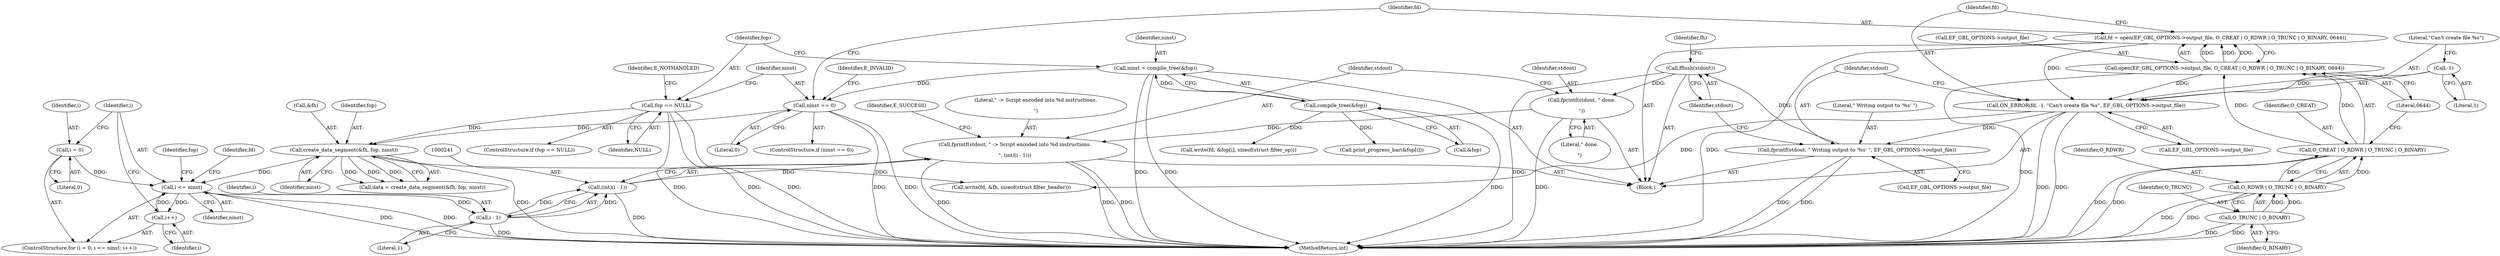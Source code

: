 digraph "0_ettercap_626dc56686f15f2dda13c48f78c2a666cb6d8506_1@API" {
"1000237" [label="(Call,fprintf(stdout, \" -> Script encoded into %d instructions.\n\n\", (int)(i - 1)))"];
"1000234" [label="(Call,fprintf(stdout, \" done.\n\n\"))"];
"1000163" [label="(Call,fflush(stdout))"];
"1000157" [label="(Call,fprintf(stdout, \" Writing output to \'%s\' \", EF_GBL_OPTIONS->output_file))"];
"1000149" [label="(Call,ON_ERROR(fd, -1, \"Can't create file %s\", EF_GBL_OPTIONS->output_file))"];
"1000135" [label="(Call,fd = open(EF_GBL_OPTIONS->output_file, O_CREAT | O_RDWR | O_TRUNC | O_BINARY, 0644))"];
"1000137" [label="(Call,open(EF_GBL_OPTIONS->output_file, O_CREAT | O_RDWR | O_TRUNC | O_BINARY, 0644))"];
"1000141" [label="(Call,O_CREAT | O_RDWR | O_TRUNC | O_BINARY)"];
"1000143" [label="(Call,O_RDWR | O_TRUNC | O_BINARY)"];
"1000145" [label="(Call,O_TRUNC | O_BINARY)"];
"1000151" [label="(Call,-1)"];
"1000240" [label="(Call,(int)(i - 1))"];
"1000242" [label="(Call,i - 1)"];
"1000213" [label="(Call,i <= ninst)"];
"1000216" [label="(Call,i++)"];
"1000210" [label="(Call,i = 0)"];
"1000188" [label="(Call,create_data_segment(&fh, fop, ninst))"];
"1000122" [label="(Call,fop == NULL)"];
"1000129" [label="(Call,ninst == 0)"];
"1000116" [label="(Call,ninst = compile_tree(&fop))"];
"1000118" [label="(Call,compile_tree(&fop))"];
"1000238" [label="(Identifier,stdout)"];
"1000118" [label="(Call,compile_tree(&fop))"];
"1000164" [label="(Identifier,stdout)"];
"1000138" [label="(Call,EF_GBL_OPTIONS->output_file)"];
"1000191" [label="(Identifier,fop)"];
"1000239" [label="(Literal,\" -> Script encoded into %d instructions.\n\n\")"];
"1000160" [label="(Call,EF_GBL_OPTIONS->output_file)"];
"1000159" [label="(Literal,\" Writing output to \'%s\' \")"];
"1000149" [label="(Call,ON_ERROR(fd, -1, \"Can't create file %s\", EF_GBL_OPTIONS->output_file))"];
"1000210" [label="(Call,i = 0)"];
"1000217" [label="(Identifier,i)"];
"1000153" [label="(Literal,\"Can't create file %s\")"];
"1000141" [label="(Call,O_CREAT | O_RDWR | O_TRUNC | O_BINARY)"];
"1000137" [label="(Call,open(EF_GBL_OPTIONS->output_file, O_CREAT | O_RDWR | O_TRUNC | O_BINARY, 0644))"];
"1000234" [label="(Call,fprintf(stdout, \" done.\n\n\"))"];
"1000163" [label="(Call,fflush(stdout))"];
"1000244" [label="(Literal,1)"];
"1000193" [label="(Call,write(fd, &fh, sizeof(struct filter_header)))"];
"1000213" [label="(Call,i <= ninst)"];
"1000216" [label="(Call,i++)"];
"1000219" [label="(Call,print_progress_bar(&fop[i]))"];
"1000236" [label="(Literal,\" done.\n\n\")"];
"1000157" [label="(Call,fprintf(stdout, \" Writing output to \'%s\' \", EF_GBL_OPTIONS->output_file))"];
"1000122" [label="(Call,fop == NULL)"];
"1000146" [label="(Identifier,O_TRUNC)"];
"1000123" [label="(Identifier,fop)"];
"1000127" [label="(Identifier,E_NOTHANDLED)"];
"1000150" [label="(Identifier,fd)"];
"1000136" [label="(Identifier,fd)"];
"1000144" [label="(Identifier,O_RDWR)"];
"1000224" [label="(Call,write(fd, &fop[i], sizeof(struct filter_op)))"];
"1000145" [label="(Call,O_TRUNC | O_BINARY)"];
"1000158" [label="(Identifier,stdout)"];
"1000152" [label="(Literal,1)"];
"1000214" [label="(Identifier,i)"];
"1000189" [label="(Call,&fh)"];
"1000154" [label="(Call,EF_GBL_OPTIONS->output_file)"];
"1000209" [label="(ControlStructure,for (i = 0; i <= ninst; i++))"];
"1000151" [label="(Call,-1)"];
"1000240" [label="(Call,(int)(i - 1))"];
"1000129" [label="(Call,ninst == 0)"];
"1000167" [label="(Identifier,fh)"];
"1000188" [label="(Call,create_data_segment(&fh, fop, ninst))"];
"1000109" [label="(Block,)"];
"1000119" [label="(Call,&fop)"];
"1000124" [label="(Identifier,NULL)"];
"1000148" [label="(Literal,0644)"];
"1000211" [label="(Identifier,i)"];
"1000192" [label="(Identifier,ninst)"];
"1000147" [label="(Identifier,O_BINARY)"];
"1000142" [label="(Identifier,O_CREAT)"];
"1000117" [label="(Identifier,ninst)"];
"1000130" [label="(Identifier,ninst)"];
"1000242" [label="(Call,i - 1)"];
"1000131" [label="(Literal,0)"];
"1000237" [label="(Call,fprintf(stdout, \" -> Script encoded into %d instructions.\n\n\", (int)(i - 1)))"];
"1000233" [label="(Identifier,fd)"];
"1000134" [label="(Identifier,E_INVALID)"];
"1000121" [label="(ControlStructure,if (fop == NULL))"];
"1000143" [label="(Call,O_RDWR | O_TRUNC | O_BINARY)"];
"1000135" [label="(Call,fd = open(EF_GBL_OPTIONS->output_file, O_CREAT | O_RDWR | O_TRUNC | O_BINARY, 0644))"];
"1000116" [label="(Call,ninst = compile_tree(&fop))"];
"1000243" [label="(Identifier,i)"];
"1000215" [label="(Identifier,ninst)"];
"1000186" [label="(Call,data = create_data_segment(&fh, fop, ninst))"];
"1000128" [label="(ControlStructure,if (ninst == 0))"];
"1000247" [label="(MethodReturn,int)"];
"1000235" [label="(Identifier,stdout)"];
"1000222" [label="(Identifier,fop)"];
"1000246" [label="(Identifier,E_SUCCESS)"];
"1000212" [label="(Literal,0)"];
"1000237" -> "1000109"  [label="AST: "];
"1000237" -> "1000240"  [label="CFG: "];
"1000238" -> "1000237"  [label="AST: "];
"1000239" -> "1000237"  [label="AST: "];
"1000240" -> "1000237"  [label="AST: "];
"1000246" -> "1000237"  [label="CFG: "];
"1000237" -> "1000247"  [label="DDG: "];
"1000237" -> "1000247"  [label="DDG: "];
"1000237" -> "1000247"  [label="DDG: "];
"1000234" -> "1000237"  [label="DDG: "];
"1000240" -> "1000237"  [label="DDG: "];
"1000234" -> "1000109"  [label="AST: "];
"1000234" -> "1000236"  [label="CFG: "];
"1000235" -> "1000234"  [label="AST: "];
"1000236" -> "1000234"  [label="AST: "];
"1000238" -> "1000234"  [label="CFG: "];
"1000234" -> "1000247"  [label="DDG: "];
"1000163" -> "1000234"  [label="DDG: "];
"1000163" -> "1000109"  [label="AST: "];
"1000163" -> "1000164"  [label="CFG: "];
"1000164" -> "1000163"  [label="AST: "];
"1000167" -> "1000163"  [label="CFG: "];
"1000163" -> "1000247"  [label="DDG: "];
"1000157" -> "1000163"  [label="DDG: "];
"1000157" -> "1000109"  [label="AST: "];
"1000157" -> "1000160"  [label="CFG: "];
"1000158" -> "1000157"  [label="AST: "];
"1000159" -> "1000157"  [label="AST: "];
"1000160" -> "1000157"  [label="AST: "];
"1000164" -> "1000157"  [label="CFG: "];
"1000157" -> "1000247"  [label="DDG: "];
"1000157" -> "1000247"  [label="DDG: "];
"1000149" -> "1000157"  [label="DDG: "];
"1000149" -> "1000109"  [label="AST: "];
"1000149" -> "1000154"  [label="CFG: "];
"1000150" -> "1000149"  [label="AST: "];
"1000151" -> "1000149"  [label="AST: "];
"1000153" -> "1000149"  [label="AST: "];
"1000154" -> "1000149"  [label="AST: "];
"1000158" -> "1000149"  [label="CFG: "];
"1000149" -> "1000247"  [label="DDG: "];
"1000149" -> "1000247"  [label="DDG: "];
"1000135" -> "1000149"  [label="DDG: "];
"1000151" -> "1000149"  [label="DDG: "];
"1000137" -> "1000149"  [label="DDG: "];
"1000149" -> "1000193"  [label="DDG: "];
"1000135" -> "1000109"  [label="AST: "];
"1000135" -> "1000137"  [label="CFG: "];
"1000136" -> "1000135"  [label="AST: "];
"1000137" -> "1000135"  [label="AST: "];
"1000150" -> "1000135"  [label="CFG: "];
"1000135" -> "1000247"  [label="DDG: "];
"1000137" -> "1000135"  [label="DDG: "];
"1000137" -> "1000135"  [label="DDG: "];
"1000137" -> "1000135"  [label="DDG: "];
"1000137" -> "1000148"  [label="CFG: "];
"1000138" -> "1000137"  [label="AST: "];
"1000141" -> "1000137"  [label="AST: "];
"1000148" -> "1000137"  [label="AST: "];
"1000137" -> "1000247"  [label="DDG: "];
"1000141" -> "1000137"  [label="DDG: "];
"1000141" -> "1000137"  [label="DDG: "];
"1000141" -> "1000143"  [label="CFG: "];
"1000142" -> "1000141"  [label="AST: "];
"1000143" -> "1000141"  [label="AST: "];
"1000148" -> "1000141"  [label="CFG: "];
"1000141" -> "1000247"  [label="DDG: "];
"1000141" -> "1000247"  [label="DDG: "];
"1000143" -> "1000141"  [label="DDG: "];
"1000143" -> "1000141"  [label="DDG: "];
"1000143" -> "1000145"  [label="CFG: "];
"1000144" -> "1000143"  [label="AST: "];
"1000145" -> "1000143"  [label="AST: "];
"1000143" -> "1000247"  [label="DDG: "];
"1000143" -> "1000247"  [label="DDG: "];
"1000145" -> "1000143"  [label="DDG: "];
"1000145" -> "1000143"  [label="DDG: "];
"1000145" -> "1000147"  [label="CFG: "];
"1000146" -> "1000145"  [label="AST: "];
"1000147" -> "1000145"  [label="AST: "];
"1000145" -> "1000247"  [label="DDG: "];
"1000145" -> "1000247"  [label="DDG: "];
"1000151" -> "1000152"  [label="CFG: "];
"1000152" -> "1000151"  [label="AST: "];
"1000153" -> "1000151"  [label="CFG: "];
"1000240" -> "1000242"  [label="CFG: "];
"1000241" -> "1000240"  [label="AST: "];
"1000242" -> "1000240"  [label="AST: "];
"1000240" -> "1000247"  [label="DDG: "];
"1000242" -> "1000240"  [label="DDG: "];
"1000242" -> "1000240"  [label="DDG: "];
"1000242" -> "1000244"  [label="CFG: "];
"1000243" -> "1000242"  [label="AST: "];
"1000244" -> "1000242"  [label="AST: "];
"1000242" -> "1000247"  [label="DDG: "];
"1000213" -> "1000242"  [label="DDG: "];
"1000213" -> "1000209"  [label="AST: "];
"1000213" -> "1000215"  [label="CFG: "];
"1000214" -> "1000213"  [label="AST: "];
"1000215" -> "1000213"  [label="AST: "];
"1000222" -> "1000213"  [label="CFG: "];
"1000233" -> "1000213"  [label="CFG: "];
"1000213" -> "1000247"  [label="DDG: "];
"1000213" -> "1000247"  [label="DDG: "];
"1000216" -> "1000213"  [label="DDG: "];
"1000210" -> "1000213"  [label="DDG: "];
"1000188" -> "1000213"  [label="DDG: "];
"1000213" -> "1000216"  [label="DDG: "];
"1000216" -> "1000209"  [label="AST: "];
"1000216" -> "1000217"  [label="CFG: "];
"1000217" -> "1000216"  [label="AST: "];
"1000214" -> "1000216"  [label="CFG: "];
"1000210" -> "1000209"  [label="AST: "];
"1000210" -> "1000212"  [label="CFG: "];
"1000211" -> "1000210"  [label="AST: "];
"1000212" -> "1000210"  [label="AST: "];
"1000214" -> "1000210"  [label="CFG: "];
"1000188" -> "1000186"  [label="AST: "];
"1000188" -> "1000192"  [label="CFG: "];
"1000189" -> "1000188"  [label="AST: "];
"1000191" -> "1000188"  [label="AST: "];
"1000192" -> "1000188"  [label="AST: "];
"1000186" -> "1000188"  [label="CFG: "];
"1000188" -> "1000247"  [label="DDG: "];
"1000188" -> "1000186"  [label="DDG: "];
"1000188" -> "1000186"  [label="DDG: "];
"1000188" -> "1000186"  [label="DDG: "];
"1000122" -> "1000188"  [label="DDG: "];
"1000129" -> "1000188"  [label="DDG: "];
"1000188" -> "1000193"  [label="DDG: "];
"1000122" -> "1000121"  [label="AST: "];
"1000122" -> "1000124"  [label="CFG: "];
"1000123" -> "1000122"  [label="AST: "];
"1000124" -> "1000122"  [label="AST: "];
"1000127" -> "1000122"  [label="CFG: "];
"1000130" -> "1000122"  [label="CFG: "];
"1000122" -> "1000247"  [label="DDG: "];
"1000122" -> "1000247"  [label="DDG: "];
"1000122" -> "1000247"  [label="DDG: "];
"1000129" -> "1000128"  [label="AST: "];
"1000129" -> "1000131"  [label="CFG: "];
"1000130" -> "1000129"  [label="AST: "];
"1000131" -> "1000129"  [label="AST: "];
"1000134" -> "1000129"  [label="CFG: "];
"1000136" -> "1000129"  [label="CFG: "];
"1000129" -> "1000247"  [label="DDG: "];
"1000129" -> "1000247"  [label="DDG: "];
"1000116" -> "1000129"  [label="DDG: "];
"1000116" -> "1000109"  [label="AST: "];
"1000116" -> "1000118"  [label="CFG: "];
"1000117" -> "1000116"  [label="AST: "];
"1000118" -> "1000116"  [label="AST: "];
"1000123" -> "1000116"  [label="CFG: "];
"1000116" -> "1000247"  [label="DDG: "];
"1000116" -> "1000247"  [label="DDG: "];
"1000118" -> "1000116"  [label="DDG: "];
"1000118" -> "1000119"  [label="CFG: "];
"1000119" -> "1000118"  [label="AST: "];
"1000118" -> "1000247"  [label="DDG: "];
"1000118" -> "1000219"  [label="DDG: "];
"1000118" -> "1000224"  [label="DDG: "];
}
